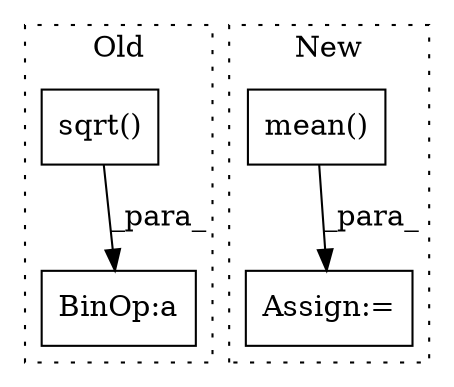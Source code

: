 digraph G {
subgraph cluster0 {
1 [label="sqrt()" a="75" s="10808,10824" l="10,1" shape="box"];
4 [label="BinOp:a" a="82" s="10805" l="3" shape="box"];
label = "Old";
style="dotted";
}
subgraph cluster1 {
2 [label="mean()" a="75" s="10727,10760" l="11,1" shape="box"];
3 [label="Assign:=" a="68" s="10838" l="3" shape="box"];
label = "New";
style="dotted";
}
1 -> 4 [label="_para_"];
2 -> 3 [label="_para_"];
}